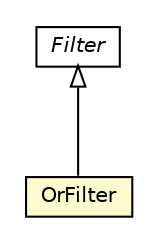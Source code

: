 #!/usr/local/bin/dot
#
# Class diagram 
# Generated by UMLGraph version R5_6-24-gf6e263 (http://www.umlgraph.org/)
#

digraph G {
	edge [fontname="Helvetica",fontsize=10,labelfontname="Helvetica",labelfontsize=10];
	node [fontname="Helvetica",fontsize=10,shape=plaintext];
	nodesep=0.25;
	ranksep=0.5;
	// net.trajano.doxdb.jsonpath.Filter
	c1870 [label=<<table title="net.trajano.doxdb.jsonpath.Filter" border="0" cellborder="1" cellspacing="0" cellpadding="2" port="p" href="./Filter.html">
		<tr><td><table border="0" cellspacing="0" cellpadding="1">
<tr><td align="center" balign="center"><font face="Helvetica-Oblique"> Filter </font></td></tr>
		</table></td></tr>
		</table>>, URL="./Filter.html", fontname="Helvetica", fontcolor="black", fontsize=10.0];
	// net.trajano.doxdb.jsonpath.Filter.OrFilter
	c1873 [label=<<table title="net.trajano.doxdb.jsonpath.Filter.OrFilter" border="0" cellborder="1" cellspacing="0" cellpadding="2" port="p" bgcolor="lemonChiffon" href="./Filter.OrFilter.html">
		<tr><td><table border="0" cellspacing="0" cellpadding="1">
<tr><td align="center" balign="center"> OrFilter </td></tr>
		</table></td></tr>
		</table>>, URL="./Filter.OrFilter.html", fontname="Helvetica", fontcolor="black", fontsize=10.0];
	//net.trajano.doxdb.jsonpath.Filter.OrFilter extends net.trajano.doxdb.jsonpath.Filter
	c1870:p -> c1873:p [dir=back,arrowtail=empty];
}

